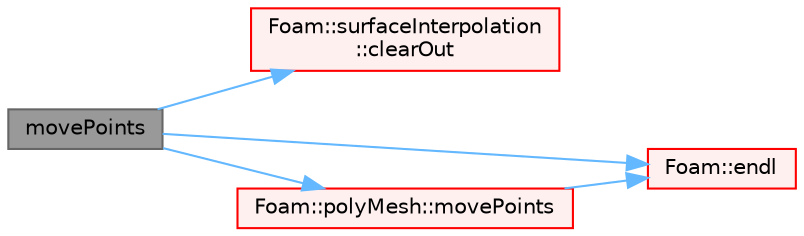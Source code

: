 digraph "movePoints"
{
 // LATEX_PDF_SIZE
  bgcolor="transparent";
  edge [fontname=Helvetica,fontsize=10,labelfontname=Helvetica,labelfontsize=10];
  node [fontname=Helvetica,fontsize=10,shape=box,height=0.2,width=0.4];
  rankdir="LR";
  Node1 [id="Node000001",label="movePoints",height=0.2,width=0.4,color="gray40", fillcolor="grey60", style="filled", fontcolor="black",tooltip=" "];
  Node1 -> Node2 [id="edge1_Node000001_Node000002",color="steelblue1",style="solid",tooltip=" "];
  Node2 [id="Node000002",label="Foam::surfaceInterpolation\l::clearOut",height=0.2,width=0.4,color="red", fillcolor="#FFF0F0", style="filled",URL="$classFoam_1_1surfaceInterpolation.html#af320697688df08f1438d37a86bcaf25d",tooltip=" "];
  Node1 -> Node4 [id="edge2_Node000001_Node000004",color="steelblue1",style="solid",tooltip=" "];
  Node4 [id="Node000004",label="Foam::endl",height=0.2,width=0.4,color="red", fillcolor="#FFF0F0", style="filled",URL="$namespaceFoam.html#a7d5eca45a323264dc5fe811500ebda47",tooltip=" "];
  Node1 -> Node8 [id="edge3_Node000001_Node000008",color="steelblue1",style="solid",tooltip=" "];
  Node8 [id="Node000008",label="Foam::polyMesh::movePoints",height=0.2,width=0.4,color="red", fillcolor="#FFF0F0", style="filled",URL="$classFoam_1_1polyMesh.html#ab62834098bae1d3887f578c700754f39",tooltip=" "];
  Node8 -> Node4 [id="edge4_Node000008_Node000004",color="steelblue1",style="solid",tooltip=" "];
}
